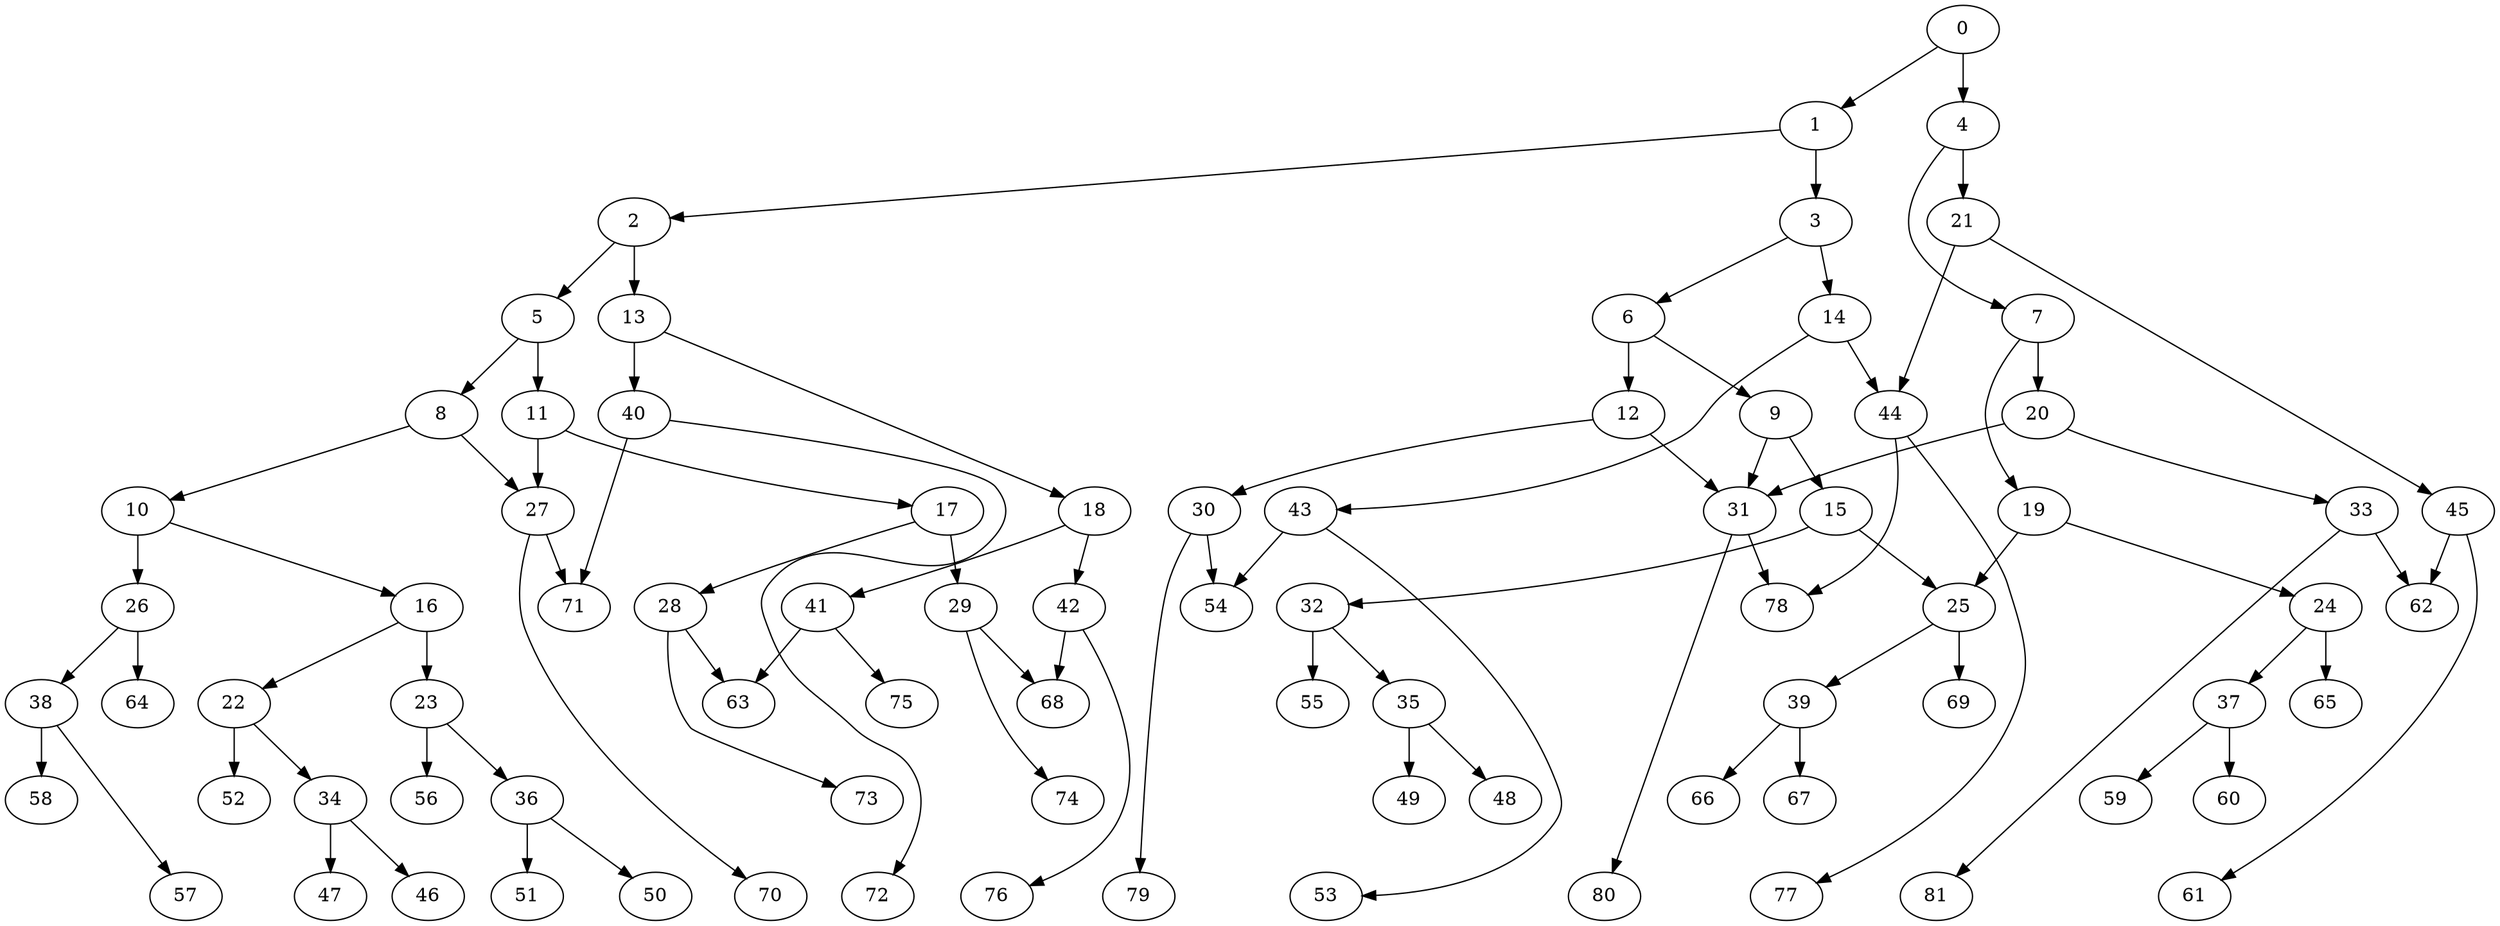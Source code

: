 digraph G {
0;
1;
2;
3;
4;
5;
6;
7;
8;
9;
10;
11;
12;
13;
14;
15;
16;
17;
18;
19;
20;
21;
22;
23;
24;
25;
26;
27;
28;
29;
30;
31;
32;
33;
34;
35;
36;
37;
38;
39;
40;
41;
42;
43;
44;
45;
46;
47;
48;
49;
50;
51;
52;
53;
54;
55;
56;
57;
58;
59;
60;
61;
62;
63;
64;
65;
66;
67;
68;
69;
70;
71;
72;
73;
74;
75;
76;
77;
78;
79;
80;
81;
0->1  [weight=0];
1->2  [weight=0];
1->3  [weight=1];
0->4  [weight=1];
2->5  [weight=0];
3->6  [weight=0];
4->7  [weight=0];
5->8  [weight=0];
6->9  [weight=0];
8->10  [weight=0];
5->11  [weight=1];
6->12  [weight=1];
2->13  [weight=1];
3->14  [weight=1];
9->15  [weight=0];
10->16  [weight=0];
11->17  [weight=0];
13->18  [weight=0];
7->19  [weight=0];
7->20  [weight=1];
4->21  [weight=1];
16->22  [weight=0];
16->23  [weight=1];
19->24  [weight=0];
19->25  [weight=1];
10->26  [weight=1];
8->27  [weight=1];
11->27  [weight=1];
17->28  [weight=0];
17->29  [weight=1];
12->30  [weight=0];
12->31  [weight=1];
9->31  [weight=1];
15->32  [weight=0];
15->25  [weight=1];
20->33  [weight=0];
20->31  [weight=1];
22->34  [weight=0];
32->35  [weight=0];
23->36  [weight=0];
24->37  [weight=0];
26->38  [weight=0];
25->39  [weight=0];
13->40  [weight=1];
18->41  [weight=0];
18->42  [weight=1];
14->43  [weight=0];
14->44  [weight=1];
21->44  [weight=1];
21->45  [weight=0];
34->46  [weight=0];
34->47  [weight=1];
35->48  [weight=0];
35->49  [weight=1];
36->50  [weight=0];
36->51  [weight=1];
22->52  [weight=1];
43->53  [weight=0];
43->54  [weight=1];
32->55  [weight=1];
23->56  [weight=1];
38->57  [weight=0];
38->58  [weight=1];
37->59  [weight=0];
37->60  [weight=1];
45->61  [weight=0];
45->62  [weight=1];
28->63  [weight=1];
26->64  [weight=1];
24->65  [weight=1];
39->66  [weight=0];
39->67  [weight=1];
33->62  [weight=1];
29->68  [weight=1];
25->69  [weight=1];
27->70  [weight=0];
30->54  [weight=1];
27->71  [weight=1];
40->72  [weight=0];
40->71  [weight=1];
28->73  [weight=0];
29->74  [weight=0];
41->75  [weight=0];
41->63  [weight=1];
42->76  [weight=0];
42->68  [weight=1];
44->77  [weight=0];
44->78  [weight=1];
30->79  [weight=0];
31->80  [weight=0];
31->78  [weight=1];
33->81  [weight=0];
}
